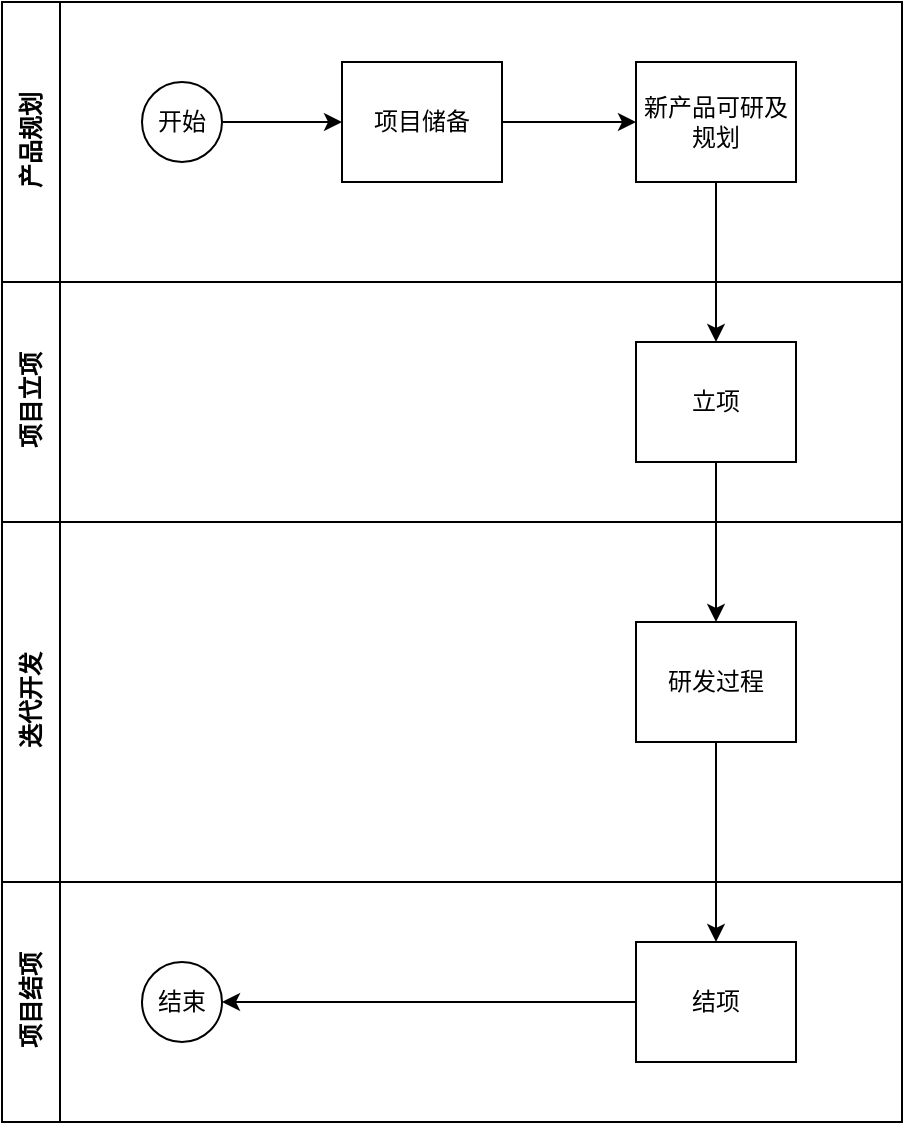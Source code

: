 <mxfile version="12.9.3" type="github">
  <diagram id="prtHgNgQTEPvFCAcTncT" name="Page-1">
    <mxGraphModel dx="1422" dy="794" grid="1" gridSize="10" guides="1" tooltips="1" connect="1" arrows="1" fold="1" page="1" pageScale="1" pageWidth="827" pageHeight="1169" math="0" shadow="0">
      <root>
        <mxCell id="0" />
        <mxCell id="1" parent="0" />
        <mxCell id="9dVeudItoOR_WCdGXJyK-11" value="产品规划" style="swimlane;html=1;startSize=29;horizontal=0;" parent="1" vertex="1">
          <mxGeometry x="30" y="230" width="450" height="140" as="geometry" />
        </mxCell>
        <mxCell id="9dVeudItoOR_WCdGXJyK-12" value="" style="edgeStyle=orthogonalEdgeStyle;rounded=0;orthogonalLoop=1;jettySize=auto;html=1;" parent="9dVeudItoOR_WCdGXJyK-11" source="9dVeudItoOR_WCdGXJyK-13" target="9dVeudItoOR_WCdGXJyK-14" edge="1">
          <mxGeometry relative="1" as="geometry" />
        </mxCell>
        <mxCell id="9dVeudItoOR_WCdGXJyK-13" value="开始" style="ellipse;whiteSpace=wrap;html=1;" parent="9dVeudItoOR_WCdGXJyK-11" vertex="1">
          <mxGeometry x="70" y="40" width="40" height="40" as="geometry" />
        </mxCell>
        <mxCell id="9dVeudItoOR_WCdGXJyK-32" value="" style="edgeStyle=orthogonalEdgeStyle;rounded=0;orthogonalLoop=1;jettySize=auto;html=1;" parent="9dVeudItoOR_WCdGXJyK-11" source="9dVeudItoOR_WCdGXJyK-14" target="9dVeudItoOR_WCdGXJyK-16" edge="1">
          <mxGeometry relative="1" as="geometry" />
        </mxCell>
        <mxCell id="9dVeudItoOR_WCdGXJyK-14" value="项目储备" style="rounded=0;whiteSpace=wrap;html=1;fontFamily=Helvetica;fontSize=12;fontColor=#000000;align=center;" parent="9dVeudItoOR_WCdGXJyK-11" vertex="1">
          <mxGeometry x="170" y="30" width="80" height="60" as="geometry" />
        </mxCell>
        <mxCell id="9dVeudItoOR_WCdGXJyK-16" value="新产品可研及规划" style="rounded=0;whiteSpace=wrap;html=1;fontFamily=Helvetica;fontSize=12;fontColor=#000000;align=center;" parent="9dVeudItoOR_WCdGXJyK-11" vertex="1">
          <mxGeometry x="317" y="30" width="80" height="60" as="geometry" />
        </mxCell>
        <mxCell id="9dVeudItoOR_WCdGXJyK-18" value="项目立项" style="swimlane;html=1;startSize=29;horizontal=0;" parent="1" vertex="1">
          <mxGeometry x="30" y="370" width="450" height="120" as="geometry" />
        </mxCell>
        <mxCell id="9dVeudItoOR_WCdGXJyK-20" value="立项" style="rounded=0;whiteSpace=wrap;html=1;fontFamily=Helvetica;fontSize=12;fontColor=#000000;align=center;" parent="9dVeudItoOR_WCdGXJyK-18" vertex="1">
          <mxGeometry x="317" y="30" width="80" height="60" as="geometry" />
        </mxCell>
        <mxCell id="9dVeudItoOR_WCdGXJyK-22" value="迭代开发" style="swimlane;html=1;startSize=29;horizontal=0;" parent="1" vertex="1">
          <mxGeometry x="30" y="490" width="450" height="180" as="geometry" />
        </mxCell>
        <mxCell id="11ZdrPG66ZnT8RiqG7gd-2" value="研发过程" style="rounded=0;whiteSpace=wrap;html=1;" vertex="1" parent="9dVeudItoOR_WCdGXJyK-22">
          <mxGeometry x="317" y="50" width="80" height="60" as="geometry" />
        </mxCell>
        <mxCell id="9dVeudItoOR_WCdGXJyK-27" value="项目结项" style="swimlane;html=1;startSize=29;horizontal=0;" parent="1" vertex="1">
          <mxGeometry x="30" y="670" width="450" height="120" as="geometry" />
        </mxCell>
        <mxCell id="11ZdrPG66ZnT8RiqG7gd-7" value="" style="edgeStyle=orthogonalEdgeStyle;rounded=0;orthogonalLoop=1;jettySize=auto;html=1;entryX=1;entryY=0.5;entryDx=0;entryDy=0;" edge="1" parent="9dVeudItoOR_WCdGXJyK-27" source="9dVeudItoOR_WCdGXJyK-29" target="9dVeudItoOR_WCdGXJyK-42">
          <mxGeometry relative="1" as="geometry">
            <mxPoint x="280" y="60" as="targetPoint" />
          </mxGeometry>
        </mxCell>
        <mxCell id="9dVeudItoOR_WCdGXJyK-29" value="结项" style="rounded=0;whiteSpace=wrap;html=1;fontFamily=Helvetica;fontSize=12;fontColor=#000000;align=center;" parent="9dVeudItoOR_WCdGXJyK-27" vertex="1">
          <mxGeometry x="317" y="30" width="80" height="60" as="geometry" />
        </mxCell>
        <mxCell id="9dVeudItoOR_WCdGXJyK-42" value="结束" style="ellipse;whiteSpace=wrap;html=1;" parent="9dVeudItoOR_WCdGXJyK-27" vertex="1">
          <mxGeometry x="70" y="40" width="40" height="40" as="geometry" />
        </mxCell>
        <mxCell id="9dVeudItoOR_WCdGXJyK-36" value="" style="edgeStyle=orthogonalEdgeStyle;rounded=0;orthogonalLoop=1;jettySize=auto;html=1;exitX=0.5;exitY=1;exitDx=0;exitDy=0;" parent="1" source="9dVeudItoOR_WCdGXJyK-16" target="9dVeudItoOR_WCdGXJyK-20" edge="1">
          <mxGeometry relative="1" as="geometry">
            <mxPoint x="387" y="310" as="sourcePoint" />
          </mxGeometry>
        </mxCell>
        <mxCell id="11ZdrPG66ZnT8RiqG7gd-3" value="" style="edgeStyle=orthogonalEdgeStyle;rounded=0;orthogonalLoop=1;jettySize=auto;html=1;" edge="1" parent="1" source="9dVeudItoOR_WCdGXJyK-20" target="11ZdrPG66ZnT8RiqG7gd-2">
          <mxGeometry relative="1" as="geometry" />
        </mxCell>
        <mxCell id="11ZdrPG66ZnT8RiqG7gd-5" value="" style="edgeStyle=orthogonalEdgeStyle;rounded=0;orthogonalLoop=1;jettySize=auto;html=1;entryX=0.5;entryY=0;entryDx=0;entryDy=0;" edge="1" parent="1" source="11ZdrPG66ZnT8RiqG7gd-2" target="9dVeudItoOR_WCdGXJyK-29">
          <mxGeometry relative="1" as="geometry">
            <mxPoint x="387" y="680" as="targetPoint" />
          </mxGeometry>
        </mxCell>
      </root>
    </mxGraphModel>
  </diagram>
</mxfile>
